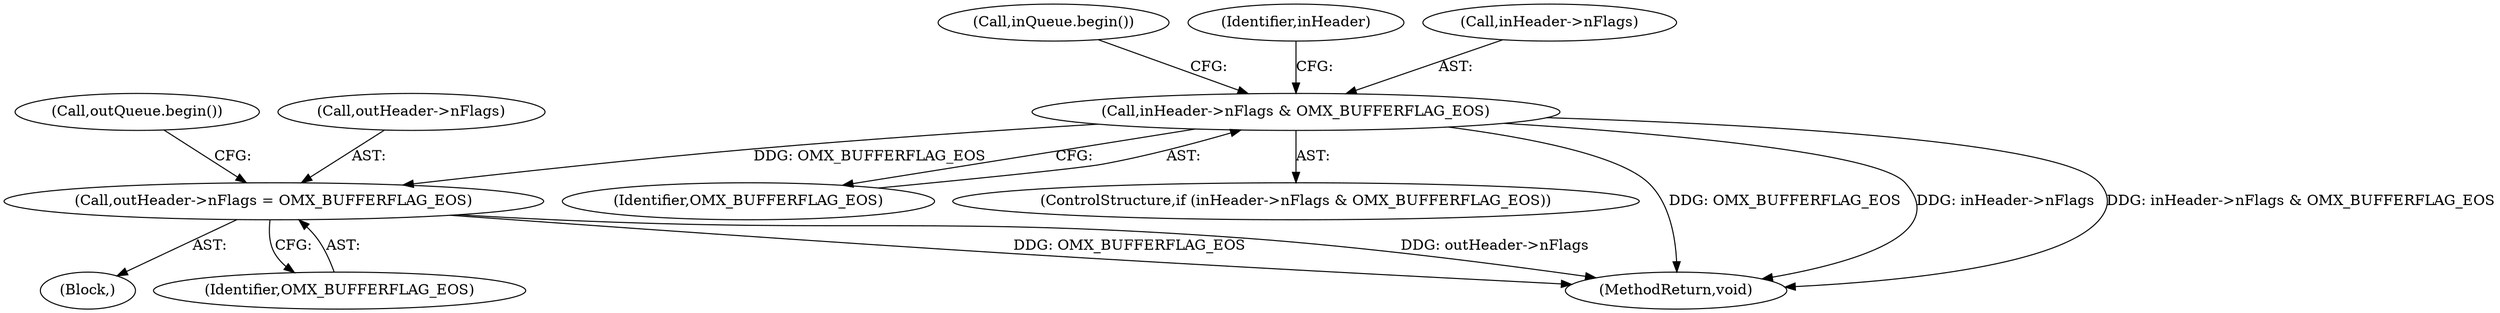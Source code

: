digraph "0_Android_7cea5cb64b83d690fe02bc210bbdf08f5a87636f_0@pointer" {
"1000148" [label="(Call,inHeader->nFlags & OMX_BUFFERFLAG_EOS)"];
"1000168" [label="(Call,outHeader->nFlags = OMX_BUFFERFLAG_EOS)"];
"1000155" [label="(Call,inQueue.begin())"];
"1000152" [label="(Identifier,OMX_BUFFERFLAG_EOS)"];
"1000153" [label="(Block,)"];
"1000147" [label="(ControlStructure,if (inHeader->nFlags & OMX_BUFFERFLAG_EOS))"];
"1000342" [label="(MethodReturn,void)"];
"1000174" [label="(Call,outQueue.begin())"];
"1000168" [label="(Call,outHeader->nFlags = OMX_BUFFERFLAG_EOS)"];
"1000169" [label="(Call,outHeader->nFlags)"];
"1000186" [label="(Identifier,inHeader)"];
"1000149" [label="(Call,inHeader->nFlags)"];
"1000148" [label="(Call,inHeader->nFlags & OMX_BUFFERFLAG_EOS)"];
"1000172" [label="(Identifier,OMX_BUFFERFLAG_EOS)"];
"1000148" -> "1000147"  [label="AST: "];
"1000148" -> "1000152"  [label="CFG: "];
"1000149" -> "1000148"  [label="AST: "];
"1000152" -> "1000148"  [label="AST: "];
"1000155" -> "1000148"  [label="CFG: "];
"1000186" -> "1000148"  [label="CFG: "];
"1000148" -> "1000342"  [label="DDG: OMX_BUFFERFLAG_EOS"];
"1000148" -> "1000342"  [label="DDG: inHeader->nFlags"];
"1000148" -> "1000342"  [label="DDG: inHeader->nFlags & OMX_BUFFERFLAG_EOS"];
"1000148" -> "1000168"  [label="DDG: OMX_BUFFERFLAG_EOS"];
"1000168" -> "1000153"  [label="AST: "];
"1000168" -> "1000172"  [label="CFG: "];
"1000169" -> "1000168"  [label="AST: "];
"1000172" -> "1000168"  [label="AST: "];
"1000174" -> "1000168"  [label="CFG: "];
"1000168" -> "1000342"  [label="DDG: OMX_BUFFERFLAG_EOS"];
"1000168" -> "1000342"  [label="DDG: outHeader->nFlags"];
}
